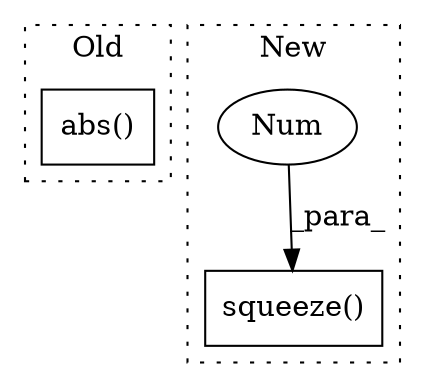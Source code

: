 digraph G {
subgraph cluster0 {
1 [label="abs()" a="75" s="13615" l="33" shape="box"];
label = "Old";
style="dotted";
}
subgraph cluster1 {
2 [label="squeeze()" a="75" s="13494,13513" l="18,1" shape="box"];
3 [label="Num" a="76" s="13512" l="1" shape="ellipse"];
label = "New";
style="dotted";
}
3 -> 2 [label="_para_"];
}